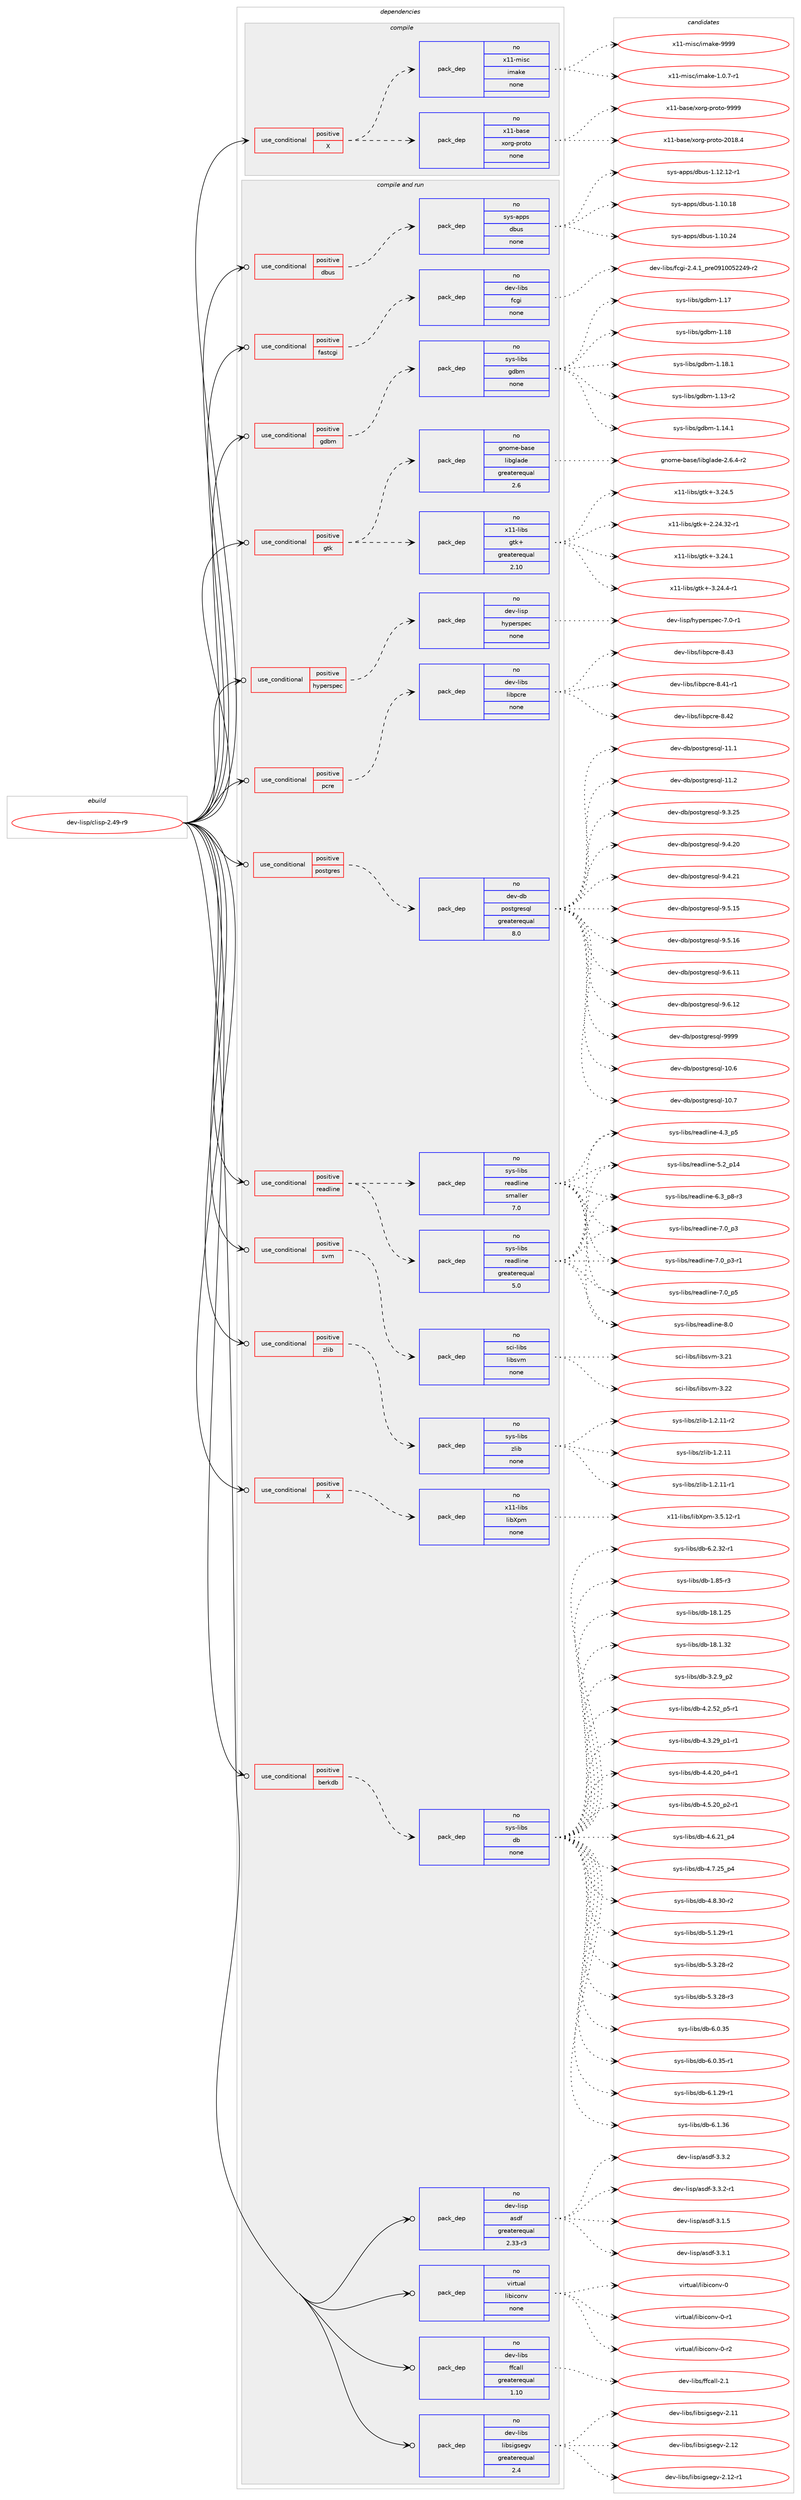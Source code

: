 digraph prolog {

# *************
# Graph options
# *************

newrank=true;
concentrate=true;
compound=true;
graph [rankdir=LR,fontname=Helvetica,fontsize=10,ranksep=1.5];#, ranksep=2.5, nodesep=0.2];
edge  [arrowhead=vee];
node  [fontname=Helvetica,fontsize=10];

# **********
# The ebuild
# **********

subgraph cluster_leftcol {
color=gray;
rank=same;
label=<<i>ebuild</i>>;
id [label="dev-lisp/clisp-2.49-r9", color=red, width=4, href="../dev-lisp/clisp-2.49-r9.svg"];
}

# ****************
# The dependencies
# ****************

subgraph cluster_midcol {
color=gray;
label=<<i>dependencies</i>>;
subgraph cluster_compile {
fillcolor="#eeeeee";
style=filled;
label=<<i>compile</i>>;
subgraph cond367278 {
dependency1373315 [label=<<TABLE BORDER="0" CELLBORDER="1" CELLSPACING="0" CELLPADDING="4"><TR><TD ROWSPAN="3" CELLPADDING="10">use_conditional</TD></TR><TR><TD>positive</TD></TR><TR><TD>X</TD></TR></TABLE>>, shape=none, color=red];
subgraph pack983027 {
dependency1373316 [label=<<TABLE BORDER="0" CELLBORDER="1" CELLSPACING="0" CELLPADDING="4" WIDTH="220"><TR><TD ROWSPAN="6" CELLPADDING="30">pack_dep</TD></TR><TR><TD WIDTH="110">no</TD></TR><TR><TD>x11-base</TD></TR><TR><TD>xorg-proto</TD></TR><TR><TD>none</TD></TR><TR><TD></TD></TR></TABLE>>, shape=none, color=blue];
}
dependency1373315:e -> dependency1373316:w [weight=20,style="dashed",arrowhead="vee"];
subgraph pack983028 {
dependency1373317 [label=<<TABLE BORDER="0" CELLBORDER="1" CELLSPACING="0" CELLPADDING="4" WIDTH="220"><TR><TD ROWSPAN="6" CELLPADDING="30">pack_dep</TD></TR><TR><TD WIDTH="110">no</TD></TR><TR><TD>x11-misc</TD></TR><TR><TD>imake</TD></TR><TR><TD>none</TD></TR><TR><TD></TD></TR></TABLE>>, shape=none, color=blue];
}
dependency1373315:e -> dependency1373317:w [weight=20,style="dashed",arrowhead="vee"];
}
id:e -> dependency1373315:w [weight=20,style="solid",arrowhead="vee"];
}
subgraph cluster_compileandrun {
fillcolor="#eeeeee";
style=filled;
label=<<i>compile and run</i>>;
subgraph cond367279 {
dependency1373318 [label=<<TABLE BORDER="0" CELLBORDER="1" CELLSPACING="0" CELLPADDING="4"><TR><TD ROWSPAN="3" CELLPADDING="10">use_conditional</TD></TR><TR><TD>positive</TD></TR><TR><TD>X</TD></TR></TABLE>>, shape=none, color=red];
subgraph pack983029 {
dependency1373319 [label=<<TABLE BORDER="0" CELLBORDER="1" CELLSPACING="0" CELLPADDING="4" WIDTH="220"><TR><TD ROWSPAN="6" CELLPADDING="30">pack_dep</TD></TR><TR><TD WIDTH="110">no</TD></TR><TR><TD>x11-libs</TD></TR><TR><TD>libXpm</TD></TR><TR><TD>none</TD></TR><TR><TD></TD></TR></TABLE>>, shape=none, color=blue];
}
dependency1373318:e -> dependency1373319:w [weight=20,style="dashed",arrowhead="vee"];
}
id:e -> dependency1373318:w [weight=20,style="solid",arrowhead="odotvee"];
subgraph cond367280 {
dependency1373320 [label=<<TABLE BORDER="0" CELLBORDER="1" CELLSPACING="0" CELLPADDING="4"><TR><TD ROWSPAN="3" CELLPADDING="10">use_conditional</TD></TR><TR><TD>positive</TD></TR><TR><TD>berkdb</TD></TR></TABLE>>, shape=none, color=red];
subgraph pack983030 {
dependency1373321 [label=<<TABLE BORDER="0" CELLBORDER="1" CELLSPACING="0" CELLPADDING="4" WIDTH="220"><TR><TD ROWSPAN="6" CELLPADDING="30">pack_dep</TD></TR><TR><TD WIDTH="110">no</TD></TR><TR><TD>sys-libs</TD></TR><TR><TD>db</TD></TR><TR><TD>none</TD></TR><TR><TD></TD></TR></TABLE>>, shape=none, color=blue];
}
dependency1373320:e -> dependency1373321:w [weight=20,style="dashed",arrowhead="vee"];
}
id:e -> dependency1373320:w [weight=20,style="solid",arrowhead="odotvee"];
subgraph cond367281 {
dependency1373322 [label=<<TABLE BORDER="0" CELLBORDER="1" CELLSPACING="0" CELLPADDING="4"><TR><TD ROWSPAN="3" CELLPADDING="10">use_conditional</TD></TR><TR><TD>positive</TD></TR><TR><TD>dbus</TD></TR></TABLE>>, shape=none, color=red];
subgraph pack983031 {
dependency1373323 [label=<<TABLE BORDER="0" CELLBORDER="1" CELLSPACING="0" CELLPADDING="4" WIDTH="220"><TR><TD ROWSPAN="6" CELLPADDING="30">pack_dep</TD></TR><TR><TD WIDTH="110">no</TD></TR><TR><TD>sys-apps</TD></TR><TR><TD>dbus</TD></TR><TR><TD>none</TD></TR><TR><TD></TD></TR></TABLE>>, shape=none, color=blue];
}
dependency1373322:e -> dependency1373323:w [weight=20,style="dashed",arrowhead="vee"];
}
id:e -> dependency1373322:w [weight=20,style="solid",arrowhead="odotvee"];
subgraph cond367282 {
dependency1373324 [label=<<TABLE BORDER="0" CELLBORDER="1" CELLSPACING="0" CELLPADDING="4"><TR><TD ROWSPAN="3" CELLPADDING="10">use_conditional</TD></TR><TR><TD>positive</TD></TR><TR><TD>fastcgi</TD></TR></TABLE>>, shape=none, color=red];
subgraph pack983032 {
dependency1373325 [label=<<TABLE BORDER="0" CELLBORDER="1" CELLSPACING="0" CELLPADDING="4" WIDTH="220"><TR><TD ROWSPAN="6" CELLPADDING="30">pack_dep</TD></TR><TR><TD WIDTH="110">no</TD></TR><TR><TD>dev-libs</TD></TR><TR><TD>fcgi</TD></TR><TR><TD>none</TD></TR><TR><TD></TD></TR></TABLE>>, shape=none, color=blue];
}
dependency1373324:e -> dependency1373325:w [weight=20,style="dashed",arrowhead="vee"];
}
id:e -> dependency1373324:w [weight=20,style="solid",arrowhead="odotvee"];
subgraph cond367283 {
dependency1373326 [label=<<TABLE BORDER="0" CELLBORDER="1" CELLSPACING="0" CELLPADDING="4"><TR><TD ROWSPAN="3" CELLPADDING="10">use_conditional</TD></TR><TR><TD>positive</TD></TR><TR><TD>gdbm</TD></TR></TABLE>>, shape=none, color=red];
subgraph pack983033 {
dependency1373327 [label=<<TABLE BORDER="0" CELLBORDER="1" CELLSPACING="0" CELLPADDING="4" WIDTH="220"><TR><TD ROWSPAN="6" CELLPADDING="30">pack_dep</TD></TR><TR><TD WIDTH="110">no</TD></TR><TR><TD>sys-libs</TD></TR><TR><TD>gdbm</TD></TR><TR><TD>none</TD></TR><TR><TD></TD></TR></TABLE>>, shape=none, color=blue];
}
dependency1373326:e -> dependency1373327:w [weight=20,style="dashed",arrowhead="vee"];
}
id:e -> dependency1373326:w [weight=20,style="solid",arrowhead="odotvee"];
subgraph cond367284 {
dependency1373328 [label=<<TABLE BORDER="0" CELLBORDER="1" CELLSPACING="0" CELLPADDING="4"><TR><TD ROWSPAN="3" CELLPADDING="10">use_conditional</TD></TR><TR><TD>positive</TD></TR><TR><TD>gtk</TD></TR></TABLE>>, shape=none, color=red];
subgraph pack983034 {
dependency1373329 [label=<<TABLE BORDER="0" CELLBORDER="1" CELLSPACING="0" CELLPADDING="4" WIDTH="220"><TR><TD ROWSPAN="6" CELLPADDING="30">pack_dep</TD></TR><TR><TD WIDTH="110">no</TD></TR><TR><TD>x11-libs</TD></TR><TR><TD>gtk+</TD></TR><TR><TD>greaterequal</TD></TR><TR><TD>2.10</TD></TR></TABLE>>, shape=none, color=blue];
}
dependency1373328:e -> dependency1373329:w [weight=20,style="dashed",arrowhead="vee"];
subgraph pack983035 {
dependency1373330 [label=<<TABLE BORDER="0" CELLBORDER="1" CELLSPACING="0" CELLPADDING="4" WIDTH="220"><TR><TD ROWSPAN="6" CELLPADDING="30">pack_dep</TD></TR><TR><TD WIDTH="110">no</TD></TR><TR><TD>gnome-base</TD></TR><TR><TD>libglade</TD></TR><TR><TD>greaterequal</TD></TR><TR><TD>2.6</TD></TR></TABLE>>, shape=none, color=blue];
}
dependency1373328:e -> dependency1373330:w [weight=20,style="dashed",arrowhead="vee"];
}
id:e -> dependency1373328:w [weight=20,style="solid",arrowhead="odotvee"];
subgraph cond367285 {
dependency1373331 [label=<<TABLE BORDER="0" CELLBORDER="1" CELLSPACING="0" CELLPADDING="4"><TR><TD ROWSPAN="3" CELLPADDING="10">use_conditional</TD></TR><TR><TD>positive</TD></TR><TR><TD>hyperspec</TD></TR></TABLE>>, shape=none, color=red];
subgraph pack983036 {
dependency1373332 [label=<<TABLE BORDER="0" CELLBORDER="1" CELLSPACING="0" CELLPADDING="4" WIDTH="220"><TR><TD ROWSPAN="6" CELLPADDING="30">pack_dep</TD></TR><TR><TD WIDTH="110">no</TD></TR><TR><TD>dev-lisp</TD></TR><TR><TD>hyperspec</TD></TR><TR><TD>none</TD></TR><TR><TD></TD></TR></TABLE>>, shape=none, color=blue];
}
dependency1373331:e -> dependency1373332:w [weight=20,style="dashed",arrowhead="vee"];
}
id:e -> dependency1373331:w [weight=20,style="solid",arrowhead="odotvee"];
subgraph cond367286 {
dependency1373333 [label=<<TABLE BORDER="0" CELLBORDER="1" CELLSPACING="0" CELLPADDING="4"><TR><TD ROWSPAN="3" CELLPADDING="10">use_conditional</TD></TR><TR><TD>positive</TD></TR><TR><TD>pcre</TD></TR></TABLE>>, shape=none, color=red];
subgraph pack983037 {
dependency1373334 [label=<<TABLE BORDER="0" CELLBORDER="1" CELLSPACING="0" CELLPADDING="4" WIDTH="220"><TR><TD ROWSPAN="6" CELLPADDING="30">pack_dep</TD></TR><TR><TD WIDTH="110">no</TD></TR><TR><TD>dev-libs</TD></TR><TR><TD>libpcre</TD></TR><TR><TD>none</TD></TR><TR><TD></TD></TR></TABLE>>, shape=none, color=blue];
}
dependency1373333:e -> dependency1373334:w [weight=20,style="dashed",arrowhead="vee"];
}
id:e -> dependency1373333:w [weight=20,style="solid",arrowhead="odotvee"];
subgraph cond367287 {
dependency1373335 [label=<<TABLE BORDER="0" CELLBORDER="1" CELLSPACING="0" CELLPADDING="4"><TR><TD ROWSPAN="3" CELLPADDING="10">use_conditional</TD></TR><TR><TD>positive</TD></TR><TR><TD>postgres</TD></TR></TABLE>>, shape=none, color=red];
subgraph pack983038 {
dependency1373336 [label=<<TABLE BORDER="0" CELLBORDER="1" CELLSPACING="0" CELLPADDING="4" WIDTH="220"><TR><TD ROWSPAN="6" CELLPADDING="30">pack_dep</TD></TR><TR><TD WIDTH="110">no</TD></TR><TR><TD>dev-db</TD></TR><TR><TD>postgresql</TD></TR><TR><TD>greaterequal</TD></TR><TR><TD>8.0</TD></TR></TABLE>>, shape=none, color=blue];
}
dependency1373335:e -> dependency1373336:w [weight=20,style="dashed",arrowhead="vee"];
}
id:e -> dependency1373335:w [weight=20,style="solid",arrowhead="odotvee"];
subgraph cond367288 {
dependency1373337 [label=<<TABLE BORDER="0" CELLBORDER="1" CELLSPACING="0" CELLPADDING="4"><TR><TD ROWSPAN="3" CELLPADDING="10">use_conditional</TD></TR><TR><TD>positive</TD></TR><TR><TD>readline</TD></TR></TABLE>>, shape=none, color=red];
subgraph pack983039 {
dependency1373338 [label=<<TABLE BORDER="0" CELLBORDER="1" CELLSPACING="0" CELLPADDING="4" WIDTH="220"><TR><TD ROWSPAN="6" CELLPADDING="30">pack_dep</TD></TR><TR><TD WIDTH="110">no</TD></TR><TR><TD>sys-libs</TD></TR><TR><TD>readline</TD></TR><TR><TD>greaterequal</TD></TR><TR><TD>5.0</TD></TR></TABLE>>, shape=none, color=blue];
}
dependency1373337:e -> dependency1373338:w [weight=20,style="dashed",arrowhead="vee"];
subgraph pack983040 {
dependency1373339 [label=<<TABLE BORDER="0" CELLBORDER="1" CELLSPACING="0" CELLPADDING="4" WIDTH="220"><TR><TD ROWSPAN="6" CELLPADDING="30">pack_dep</TD></TR><TR><TD WIDTH="110">no</TD></TR><TR><TD>sys-libs</TD></TR><TR><TD>readline</TD></TR><TR><TD>smaller</TD></TR><TR><TD>7.0</TD></TR></TABLE>>, shape=none, color=blue];
}
dependency1373337:e -> dependency1373339:w [weight=20,style="dashed",arrowhead="vee"];
}
id:e -> dependency1373337:w [weight=20,style="solid",arrowhead="odotvee"];
subgraph cond367289 {
dependency1373340 [label=<<TABLE BORDER="0" CELLBORDER="1" CELLSPACING="0" CELLPADDING="4"><TR><TD ROWSPAN="3" CELLPADDING="10">use_conditional</TD></TR><TR><TD>positive</TD></TR><TR><TD>svm</TD></TR></TABLE>>, shape=none, color=red];
subgraph pack983041 {
dependency1373341 [label=<<TABLE BORDER="0" CELLBORDER="1" CELLSPACING="0" CELLPADDING="4" WIDTH="220"><TR><TD ROWSPAN="6" CELLPADDING="30">pack_dep</TD></TR><TR><TD WIDTH="110">no</TD></TR><TR><TD>sci-libs</TD></TR><TR><TD>libsvm</TD></TR><TR><TD>none</TD></TR><TR><TD></TD></TR></TABLE>>, shape=none, color=blue];
}
dependency1373340:e -> dependency1373341:w [weight=20,style="dashed",arrowhead="vee"];
}
id:e -> dependency1373340:w [weight=20,style="solid",arrowhead="odotvee"];
subgraph cond367290 {
dependency1373342 [label=<<TABLE BORDER="0" CELLBORDER="1" CELLSPACING="0" CELLPADDING="4"><TR><TD ROWSPAN="3" CELLPADDING="10">use_conditional</TD></TR><TR><TD>positive</TD></TR><TR><TD>zlib</TD></TR></TABLE>>, shape=none, color=red];
subgraph pack983042 {
dependency1373343 [label=<<TABLE BORDER="0" CELLBORDER="1" CELLSPACING="0" CELLPADDING="4" WIDTH="220"><TR><TD ROWSPAN="6" CELLPADDING="30">pack_dep</TD></TR><TR><TD WIDTH="110">no</TD></TR><TR><TD>sys-libs</TD></TR><TR><TD>zlib</TD></TR><TR><TD>none</TD></TR><TR><TD></TD></TR></TABLE>>, shape=none, color=blue];
}
dependency1373342:e -> dependency1373343:w [weight=20,style="dashed",arrowhead="vee"];
}
id:e -> dependency1373342:w [weight=20,style="solid",arrowhead="odotvee"];
subgraph pack983043 {
dependency1373344 [label=<<TABLE BORDER="0" CELLBORDER="1" CELLSPACING="0" CELLPADDING="4" WIDTH="220"><TR><TD ROWSPAN="6" CELLPADDING="30">pack_dep</TD></TR><TR><TD WIDTH="110">no</TD></TR><TR><TD>dev-libs</TD></TR><TR><TD>ffcall</TD></TR><TR><TD>greaterequal</TD></TR><TR><TD>1.10</TD></TR></TABLE>>, shape=none, color=blue];
}
id:e -> dependency1373344:w [weight=20,style="solid",arrowhead="odotvee"];
subgraph pack983044 {
dependency1373345 [label=<<TABLE BORDER="0" CELLBORDER="1" CELLSPACING="0" CELLPADDING="4" WIDTH="220"><TR><TD ROWSPAN="6" CELLPADDING="30">pack_dep</TD></TR><TR><TD WIDTH="110">no</TD></TR><TR><TD>dev-libs</TD></TR><TR><TD>libsigsegv</TD></TR><TR><TD>greaterequal</TD></TR><TR><TD>2.4</TD></TR></TABLE>>, shape=none, color=blue];
}
id:e -> dependency1373345:w [weight=20,style="solid",arrowhead="odotvee"];
subgraph pack983045 {
dependency1373346 [label=<<TABLE BORDER="0" CELLBORDER="1" CELLSPACING="0" CELLPADDING="4" WIDTH="220"><TR><TD ROWSPAN="6" CELLPADDING="30">pack_dep</TD></TR><TR><TD WIDTH="110">no</TD></TR><TR><TD>dev-lisp</TD></TR><TR><TD>asdf</TD></TR><TR><TD>greaterequal</TD></TR><TR><TD>2.33-r3</TD></TR></TABLE>>, shape=none, color=blue];
}
id:e -> dependency1373346:w [weight=20,style="solid",arrowhead="odotvee"];
subgraph pack983046 {
dependency1373347 [label=<<TABLE BORDER="0" CELLBORDER="1" CELLSPACING="0" CELLPADDING="4" WIDTH="220"><TR><TD ROWSPAN="6" CELLPADDING="30">pack_dep</TD></TR><TR><TD WIDTH="110">no</TD></TR><TR><TD>virtual</TD></TR><TR><TD>libiconv</TD></TR><TR><TD>none</TD></TR><TR><TD></TD></TR></TABLE>>, shape=none, color=blue];
}
id:e -> dependency1373347:w [weight=20,style="solid",arrowhead="odotvee"];
}
subgraph cluster_run {
fillcolor="#eeeeee";
style=filled;
label=<<i>run</i>>;
}
}

# **************
# The candidates
# **************

subgraph cluster_choices {
rank=same;
color=gray;
label=<<i>candidates</i>>;

subgraph choice983027 {
color=black;
nodesep=1;
choice1204949459897115101471201111141034511211411111611145504849564652 [label="x11-base/xorg-proto-2018.4", color=red, width=4,href="../x11-base/xorg-proto-2018.4.svg"];
choice120494945989711510147120111114103451121141111161114557575757 [label="x11-base/xorg-proto-9999", color=red, width=4,href="../x11-base/xorg-proto-9999.svg"];
dependency1373316:e -> choice1204949459897115101471201111141034511211411111611145504849564652:w [style=dotted,weight="100"];
dependency1373316:e -> choice120494945989711510147120111114103451121141111161114557575757:w [style=dotted,weight="100"];
}
subgraph choice983028 {
color=black;
nodesep=1;
choice1204949451091051159947105109971071014549464846554511449 [label="x11-misc/imake-1.0.7-r1", color=red, width=4,href="../x11-misc/imake-1.0.7-r1.svg"];
choice1204949451091051159947105109971071014557575757 [label="x11-misc/imake-9999", color=red, width=4,href="../x11-misc/imake-9999.svg"];
dependency1373317:e -> choice1204949451091051159947105109971071014549464846554511449:w [style=dotted,weight="100"];
dependency1373317:e -> choice1204949451091051159947105109971071014557575757:w [style=dotted,weight="100"];
}
subgraph choice983029 {
color=black;
nodesep=1;
choice12049494510810598115471081059888112109455146534649504511449 [label="x11-libs/libXpm-3.5.12-r1", color=red, width=4,href="../x11-libs/libXpm-3.5.12-r1.svg"];
dependency1373319:e -> choice12049494510810598115471081059888112109455146534649504511449:w [style=dotted,weight="100"];
}
subgraph choice983030 {
color=black;
nodesep=1;
choice1151211154510810598115471009845494656534511451 [label="sys-libs/db-1.85-r3", color=red, width=4,href="../sys-libs/db-1.85-r3.svg"];
choice115121115451081059811547100984549564649465053 [label="sys-libs/db-18.1.25", color=red, width=4,href="../sys-libs/db-18.1.25.svg"];
choice115121115451081059811547100984549564649465150 [label="sys-libs/db-18.1.32", color=red, width=4,href="../sys-libs/db-18.1.32.svg"];
choice115121115451081059811547100984551465046579511250 [label="sys-libs/db-3.2.9_p2", color=red, width=4,href="../sys-libs/db-3.2.9_p2.svg"];
choice115121115451081059811547100984552465046535095112534511449 [label="sys-libs/db-4.2.52_p5-r1", color=red, width=4,href="../sys-libs/db-4.2.52_p5-r1.svg"];
choice115121115451081059811547100984552465146505795112494511449 [label="sys-libs/db-4.3.29_p1-r1", color=red, width=4,href="../sys-libs/db-4.3.29_p1-r1.svg"];
choice115121115451081059811547100984552465246504895112524511449 [label="sys-libs/db-4.4.20_p4-r1", color=red, width=4,href="../sys-libs/db-4.4.20_p4-r1.svg"];
choice115121115451081059811547100984552465346504895112504511449 [label="sys-libs/db-4.5.20_p2-r1", color=red, width=4,href="../sys-libs/db-4.5.20_p2-r1.svg"];
choice11512111545108105981154710098455246544650499511252 [label="sys-libs/db-4.6.21_p4", color=red, width=4,href="../sys-libs/db-4.6.21_p4.svg"];
choice11512111545108105981154710098455246554650539511252 [label="sys-libs/db-4.7.25_p4", color=red, width=4,href="../sys-libs/db-4.7.25_p4.svg"];
choice11512111545108105981154710098455246564651484511450 [label="sys-libs/db-4.8.30-r2", color=red, width=4,href="../sys-libs/db-4.8.30-r2.svg"];
choice11512111545108105981154710098455346494650574511449 [label="sys-libs/db-5.1.29-r1", color=red, width=4,href="../sys-libs/db-5.1.29-r1.svg"];
choice11512111545108105981154710098455346514650564511450 [label="sys-libs/db-5.3.28-r2", color=red, width=4,href="../sys-libs/db-5.3.28-r2.svg"];
choice11512111545108105981154710098455346514650564511451 [label="sys-libs/db-5.3.28-r3", color=red, width=4,href="../sys-libs/db-5.3.28-r3.svg"];
choice1151211154510810598115471009845544648465153 [label="sys-libs/db-6.0.35", color=red, width=4,href="../sys-libs/db-6.0.35.svg"];
choice11512111545108105981154710098455446484651534511449 [label="sys-libs/db-6.0.35-r1", color=red, width=4,href="../sys-libs/db-6.0.35-r1.svg"];
choice11512111545108105981154710098455446494650574511449 [label="sys-libs/db-6.1.29-r1", color=red, width=4,href="../sys-libs/db-6.1.29-r1.svg"];
choice1151211154510810598115471009845544649465154 [label="sys-libs/db-6.1.36", color=red, width=4,href="../sys-libs/db-6.1.36.svg"];
choice11512111545108105981154710098455446504651504511449 [label="sys-libs/db-6.2.32-r1", color=red, width=4,href="../sys-libs/db-6.2.32-r1.svg"];
dependency1373321:e -> choice1151211154510810598115471009845494656534511451:w [style=dotted,weight="100"];
dependency1373321:e -> choice115121115451081059811547100984549564649465053:w [style=dotted,weight="100"];
dependency1373321:e -> choice115121115451081059811547100984549564649465150:w [style=dotted,weight="100"];
dependency1373321:e -> choice115121115451081059811547100984551465046579511250:w [style=dotted,weight="100"];
dependency1373321:e -> choice115121115451081059811547100984552465046535095112534511449:w [style=dotted,weight="100"];
dependency1373321:e -> choice115121115451081059811547100984552465146505795112494511449:w [style=dotted,weight="100"];
dependency1373321:e -> choice115121115451081059811547100984552465246504895112524511449:w [style=dotted,weight="100"];
dependency1373321:e -> choice115121115451081059811547100984552465346504895112504511449:w [style=dotted,weight="100"];
dependency1373321:e -> choice11512111545108105981154710098455246544650499511252:w [style=dotted,weight="100"];
dependency1373321:e -> choice11512111545108105981154710098455246554650539511252:w [style=dotted,weight="100"];
dependency1373321:e -> choice11512111545108105981154710098455246564651484511450:w [style=dotted,weight="100"];
dependency1373321:e -> choice11512111545108105981154710098455346494650574511449:w [style=dotted,weight="100"];
dependency1373321:e -> choice11512111545108105981154710098455346514650564511450:w [style=dotted,weight="100"];
dependency1373321:e -> choice11512111545108105981154710098455346514650564511451:w [style=dotted,weight="100"];
dependency1373321:e -> choice1151211154510810598115471009845544648465153:w [style=dotted,weight="100"];
dependency1373321:e -> choice11512111545108105981154710098455446484651534511449:w [style=dotted,weight="100"];
dependency1373321:e -> choice11512111545108105981154710098455446494650574511449:w [style=dotted,weight="100"];
dependency1373321:e -> choice1151211154510810598115471009845544649465154:w [style=dotted,weight="100"];
dependency1373321:e -> choice11512111545108105981154710098455446504651504511449:w [style=dotted,weight="100"];
}
subgraph choice983031 {
color=black;
nodesep=1;
choice115121115459711211211547100981171154549464948464956 [label="sys-apps/dbus-1.10.18", color=red, width=4,href="../sys-apps/dbus-1.10.18.svg"];
choice115121115459711211211547100981171154549464948465052 [label="sys-apps/dbus-1.10.24", color=red, width=4,href="../sys-apps/dbus-1.10.24.svg"];
choice1151211154597112112115471009811711545494649504649504511449 [label="sys-apps/dbus-1.12.12-r1", color=red, width=4,href="../sys-apps/dbus-1.12.12-r1.svg"];
dependency1373323:e -> choice115121115459711211211547100981171154549464948464956:w [style=dotted,weight="100"];
dependency1373323:e -> choice115121115459711211211547100981171154549464948465052:w [style=dotted,weight="100"];
dependency1373323:e -> choice1151211154597112112115471009811711545494649504649504511449:w [style=dotted,weight="100"];
}
subgraph choice983032 {
color=black;
nodesep=1;
choice1001011184510810598115471029910310545504652464995112114101485749484853505052574511450 [label="dev-libs/fcgi-2.4.1_pre0910052249-r2", color=red, width=4,href="../dev-libs/fcgi-2.4.1_pre0910052249-r2.svg"];
dependency1373325:e -> choice1001011184510810598115471029910310545504652464995112114101485749484853505052574511450:w [style=dotted,weight="100"];
}
subgraph choice983033 {
color=black;
nodesep=1;
choice1151211154510810598115471031009810945494649514511450 [label="sys-libs/gdbm-1.13-r2", color=red, width=4,href="../sys-libs/gdbm-1.13-r2.svg"];
choice1151211154510810598115471031009810945494649524649 [label="sys-libs/gdbm-1.14.1", color=red, width=4,href="../sys-libs/gdbm-1.14.1.svg"];
choice115121115451081059811547103100981094549464955 [label="sys-libs/gdbm-1.17", color=red, width=4,href="../sys-libs/gdbm-1.17.svg"];
choice115121115451081059811547103100981094549464956 [label="sys-libs/gdbm-1.18", color=red, width=4,href="../sys-libs/gdbm-1.18.svg"];
choice1151211154510810598115471031009810945494649564649 [label="sys-libs/gdbm-1.18.1", color=red, width=4,href="../sys-libs/gdbm-1.18.1.svg"];
dependency1373327:e -> choice1151211154510810598115471031009810945494649514511450:w [style=dotted,weight="100"];
dependency1373327:e -> choice1151211154510810598115471031009810945494649524649:w [style=dotted,weight="100"];
dependency1373327:e -> choice115121115451081059811547103100981094549464955:w [style=dotted,weight="100"];
dependency1373327:e -> choice115121115451081059811547103100981094549464956:w [style=dotted,weight="100"];
dependency1373327:e -> choice1151211154510810598115471031009810945494649564649:w [style=dotted,weight="100"];
}
subgraph choice983034 {
color=black;
nodesep=1;
choice12049494510810598115471031161074345504650524651504511449 [label="x11-libs/gtk+-2.24.32-r1", color=red, width=4,href="../x11-libs/gtk+-2.24.32-r1.svg"];
choice12049494510810598115471031161074345514650524649 [label="x11-libs/gtk+-3.24.1", color=red, width=4,href="../x11-libs/gtk+-3.24.1.svg"];
choice120494945108105981154710311610743455146505246524511449 [label="x11-libs/gtk+-3.24.4-r1", color=red, width=4,href="../x11-libs/gtk+-3.24.4-r1.svg"];
choice12049494510810598115471031161074345514650524653 [label="x11-libs/gtk+-3.24.5", color=red, width=4,href="../x11-libs/gtk+-3.24.5.svg"];
dependency1373329:e -> choice12049494510810598115471031161074345504650524651504511449:w [style=dotted,weight="100"];
dependency1373329:e -> choice12049494510810598115471031161074345514650524649:w [style=dotted,weight="100"];
dependency1373329:e -> choice120494945108105981154710311610743455146505246524511449:w [style=dotted,weight="100"];
dependency1373329:e -> choice12049494510810598115471031161074345514650524653:w [style=dotted,weight="100"];
}
subgraph choice983035 {
color=black;
nodesep=1;
choice1031101111091014598971151014710810598103108971001014550465446524511450 [label="gnome-base/libglade-2.6.4-r2", color=red, width=4,href="../gnome-base/libglade-2.6.4-r2.svg"];
dependency1373330:e -> choice1031101111091014598971151014710810598103108971001014550465446524511450:w [style=dotted,weight="100"];
}
subgraph choice983036 {
color=black;
nodesep=1;
choice100101118451081051151124710412111210111411511210199455546484511449 [label="dev-lisp/hyperspec-7.0-r1", color=red, width=4,href="../dev-lisp/hyperspec-7.0-r1.svg"];
dependency1373332:e -> choice100101118451081051151124710412111210111411511210199455546484511449:w [style=dotted,weight="100"];
}
subgraph choice983037 {
color=black;
nodesep=1;
choice100101118451081059811547108105981129911410145564652494511449 [label="dev-libs/libpcre-8.41-r1", color=red, width=4,href="../dev-libs/libpcre-8.41-r1.svg"];
choice10010111845108105981154710810598112991141014556465250 [label="dev-libs/libpcre-8.42", color=red, width=4,href="../dev-libs/libpcre-8.42.svg"];
choice10010111845108105981154710810598112991141014556465251 [label="dev-libs/libpcre-8.43", color=red, width=4,href="../dev-libs/libpcre-8.43.svg"];
dependency1373334:e -> choice100101118451081059811547108105981129911410145564652494511449:w [style=dotted,weight="100"];
dependency1373334:e -> choice10010111845108105981154710810598112991141014556465250:w [style=dotted,weight="100"];
dependency1373334:e -> choice10010111845108105981154710810598112991141014556465251:w [style=dotted,weight="100"];
}
subgraph choice983038 {
color=black;
nodesep=1;
choice1001011184510098471121111151161031141011151131084549484654 [label="dev-db/postgresql-10.6", color=red, width=4,href="../dev-db/postgresql-10.6.svg"];
choice1001011184510098471121111151161031141011151131084549484655 [label="dev-db/postgresql-10.7", color=red, width=4,href="../dev-db/postgresql-10.7.svg"];
choice1001011184510098471121111151161031141011151131084549494649 [label="dev-db/postgresql-11.1", color=red, width=4,href="../dev-db/postgresql-11.1.svg"];
choice1001011184510098471121111151161031141011151131084549494650 [label="dev-db/postgresql-11.2", color=red, width=4,href="../dev-db/postgresql-11.2.svg"];
choice10010111845100984711211111511610311410111511310845574651465053 [label="dev-db/postgresql-9.3.25", color=red, width=4,href="../dev-db/postgresql-9.3.25.svg"];
choice10010111845100984711211111511610311410111511310845574652465048 [label="dev-db/postgresql-9.4.20", color=red, width=4,href="../dev-db/postgresql-9.4.20.svg"];
choice10010111845100984711211111511610311410111511310845574652465049 [label="dev-db/postgresql-9.4.21", color=red, width=4,href="../dev-db/postgresql-9.4.21.svg"];
choice10010111845100984711211111511610311410111511310845574653464953 [label="dev-db/postgresql-9.5.15", color=red, width=4,href="../dev-db/postgresql-9.5.15.svg"];
choice10010111845100984711211111511610311410111511310845574653464954 [label="dev-db/postgresql-9.5.16", color=red, width=4,href="../dev-db/postgresql-9.5.16.svg"];
choice10010111845100984711211111511610311410111511310845574654464949 [label="dev-db/postgresql-9.6.11", color=red, width=4,href="../dev-db/postgresql-9.6.11.svg"];
choice10010111845100984711211111511610311410111511310845574654464950 [label="dev-db/postgresql-9.6.12", color=red, width=4,href="../dev-db/postgresql-9.6.12.svg"];
choice1001011184510098471121111151161031141011151131084557575757 [label="dev-db/postgresql-9999", color=red, width=4,href="../dev-db/postgresql-9999.svg"];
dependency1373336:e -> choice1001011184510098471121111151161031141011151131084549484654:w [style=dotted,weight="100"];
dependency1373336:e -> choice1001011184510098471121111151161031141011151131084549484655:w [style=dotted,weight="100"];
dependency1373336:e -> choice1001011184510098471121111151161031141011151131084549494649:w [style=dotted,weight="100"];
dependency1373336:e -> choice1001011184510098471121111151161031141011151131084549494650:w [style=dotted,weight="100"];
dependency1373336:e -> choice10010111845100984711211111511610311410111511310845574651465053:w [style=dotted,weight="100"];
dependency1373336:e -> choice10010111845100984711211111511610311410111511310845574652465048:w [style=dotted,weight="100"];
dependency1373336:e -> choice10010111845100984711211111511610311410111511310845574652465049:w [style=dotted,weight="100"];
dependency1373336:e -> choice10010111845100984711211111511610311410111511310845574653464953:w [style=dotted,weight="100"];
dependency1373336:e -> choice10010111845100984711211111511610311410111511310845574653464954:w [style=dotted,weight="100"];
dependency1373336:e -> choice10010111845100984711211111511610311410111511310845574654464949:w [style=dotted,weight="100"];
dependency1373336:e -> choice10010111845100984711211111511610311410111511310845574654464950:w [style=dotted,weight="100"];
dependency1373336:e -> choice1001011184510098471121111151161031141011151131084557575757:w [style=dotted,weight="100"];
}
subgraph choice983039 {
color=black;
nodesep=1;
choice11512111545108105981154711410197100108105110101455246519511253 [label="sys-libs/readline-4.3_p5", color=red, width=4,href="../sys-libs/readline-4.3_p5.svg"];
choice1151211154510810598115471141019710010810511010145534650951124952 [label="sys-libs/readline-5.2_p14", color=red, width=4,href="../sys-libs/readline-5.2_p14.svg"];
choice115121115451081059811547114101971001081051101014554465195112564511451 [label="sys-libs/readline-6.3_p8-r3", color=red, width=4,href="../sys-libs/readline-6.3_p8-r3.svg"];
choice11512111545108105981154711410197100108105110101455546489511251 [label="sys-libs/readline-7.0_p3", color=red, width=4,href="../sys-libs/readline-7.0_p3.svg"];
choice115121115451081059811547114101971001081051101014555464895112514511449 [label="sys-libs/readline-7.0_p3-r1", color=red, width=4,href="../sys-libs/readline-7.0_p3-r1.svg"];
choice11512111545108105981154711410197100108105110101455546489511253 [label="sys-libs/readline-7.0_p5", color=red, width=4,href="../sys-libs/readline-7.0_p5.svg"];
choice1151211154510810598115471141019710010810511010145564648 [label="sys-libs/readline-8.0", color=red, width=4,href="../sys-libs/readline-8.0.svg"];
dependency1373338:e -> choice11512111545108105981154711410197100108105110101455246519511253:w [style=dotted,weight="100"];
dependency1373338:e -> choice1151211154510810598115471141019710010810511010145534650951124952:w [style=dotted,weight="100"];
dependency1373338:e -> choice115121115451081059811547114101971001081051101014554465195112564511451:w [style=dotted,weight="100"];
dependency1373338:e -> choice11512111545108105981154711410197100108105110101455546489511251:w [style=dotted,weight="100"];
dependency1373338:e -> choice115121115451081059811547114101971001081051101014555464895112514511449:w [style=dotted,weight="100"];
dependency1373338:e -> choice11512111545108105981154711410197100108105110101455546489511253:w [style=dotted,weight="100"];
dependency1373338:e -> choice1151211154510810598115471141019710010810511010145564648:w [style=dotted,weight="100"];
}
subgraph choice983040 {
color=black;
nodesep=1;
choice11512111545108105981154711410197100108105110101455246519511253 [label="sys-libs/readline-4.3_p5", color=red, width=4,href="../sys-libs/readline-4.3_p5.svg"];
choice1151211154510810598115471141019710010810511010145534650951124952 [label="sys-libs/readline-5.2_p14", color=red, width=4,href="../sys-libs/readline-5.2_p14.svg"];
choice115121115451081059811547114101971001081051101014554465195112564511451 [label="sys-libs/readline-6.3_p8-r3", color=red, width=4,href="../sys-libs/readline-6.3_p8-r3.svg"];
choice11512111545108105981154711410197100108105110101455546489511251 [label="sys-libs/readline-7.0_p3", color=red, width=4,href="../sys-libs/readline-7.0_p3.svg"];
choice115121115451081059811547114101971001081051101014555464895112514511449 [label="sys-libs/readline-7.0_p3-r1", color=red, width=4,href="../sys-libs/readline-7.0_p3-r1.svg"];
choice11512111545108105981154711410197100108105110101455546489511253 [label="sys-libs/readline-7.0_p5", color=red, width=4,href="../sys-libs/readline-7.0_p5.svg"];
choice1151211154510810598115471141019710010810511010145564648 [label="sys-libs/readline-8.0", color=red, width=4,href="../sys-libs/readline-8.0.svg"];
dependency1373339:e -> choice11512111545108105981154711410197100108105110101455246519511253:w [style=dotted,weight="100"];
dependency1373339:e -> choice1151211154510810598115471141019710010810511010145534650951124952:w [style=dotted,weight="100"];
dependency1373339:e -> choice115121115451081059811547114101971001081051101014554465195112564511451:w [style=dotted,weight="100"];
dependency1373339:e -> choice11512111545108105981154711410197100108105110101455546489511251:w [style=dotted,weight="100"];
dependency1373339:e -> choice115121115451081059811547114101971001081051101014555464895112514511449:w [style=dotted,weight="100"];
dependency1373339:e -> choice11512111545108105981154711410197100108105110101455546489511253:w [style=dotted,weight="100"];
dependency1373339:e -> choice1151211154510810598115471141019710010810511010145564648:w [style=dotted,weight="100"];
}
subgraph choice983041 {
color=black;
nodesep=1;
choice11599105451081059811547108105981151181094551465049 [label="sci-libs/libsvm-3.21", color=red, width=4,href="../sci-libs/libsvm-3.21.svg"];
choice11599105451081059811547108105981151181094551465050 [label="sci-libs/libsvm-3.22", color=red, width=4,href="../sci-libs/libsvm-3.22.svg"];
dependency1373341:e -> choice11599105451081059811547108105981151181094551465049:w [style=dotted,weight="100"];
dependency1373341:e -> choice11599105451081059811547108105981151181094551465050:w [style=dotted,weight="100"];
}
subgraph choice983042 {
color=black;
nodesep=1;
choice1151211154510810598115471221081059845494650464949 [label="sys-libs/zlib-1.2.11", color=red, width=4,href="../sys-libs/zlib-1.2.11.svg"];
choice11512111545108105981154712210810598454946504649494511449 [label="sys-libs/zlib-1.2.11-r1", color=red, width=4,href="../sys-libs/zlib-1.2.11-r1.svg"];
choice11512111545108105981154712210810598454946504649494511450 [label="sys-libs/zlib-1.2.11-r2", color=red, width=4,href="../sys-libs/zlib-1.2.11-r2.svg"];
dependency1373343:e -> choice1151211154510810598115471221081059845494650464949:w [style=dotted,weight="100"];
dependency1373343:e -> choice11512111545108105981154712210810598454946504649494511449:w [style=dotted,weight="100"];
dependency1373343:e -> choice11512111545108105981154712210810598454946504649494511450:w [style=dotted,weight="100"];
}
subgraph choice983043 {
color=black;
nodesep=1;
choice100101118451081059811547102102999710810845504649 [label="dev-libs/ffcall-2.1", color=red, width=4,href="../dev-libs/ffcall-2.1.svg"];
dependency1373344:e -> choice100101118451081059811547102102999710810845504649:w [style=dotted,weight="100"];
}
subgraph choice983044 {
color=black;
nodesep=1;
choice100101118451081059811547108105981151051031151011031184550464949 [label="dev-libs/libsigsegv-2.11", color=red, width=4,href="../dev-libs/libsigsegv-2.11.svg"];
choice100101118451081059811547108105981151051031151011031184550464950 [label="dev-libs/libsigsegv-2.12", color=red, width=4,href="../dev-libs/libsigsegv-2.12.svg"];
choice1001011184510810598115471081059811510510311510110311845504649504511449 [label="dev-libs/libsigsegv-2.12-r1", color=red, width=4,href="../dev-libs/libsigsegv-2.12-r1.svg"];
dependency1373345:e -> choice100101118451081059811547108105981151051031151011031184550464949:w [style=dotted,weight="100"];
dependency1373345:e -> choice100101118451081059811547108105981151051031151011031184550464950:w [style=dotted,weight="100"];
dependency1373345:e -> choice1001011184510810598115471081059811510510311510110311845504649504511449:w [style=dotted,weight="100"];
}
subgraph choice983045 {
color=black;
nodesep=1;
choice100101118451081051151124797115100102455146494653 [label="dev-lisp/asdf-3.1.5", color=red, width=4,href="../dev-lisp/asdf-3.1.5.svg"];
choice100101118451081051151124797115100102455146514649 [label="dev-lisp/asdf-3.3.1", color=red, width=4,href="../dev-lisp/asdf-3.3.1.svg"];
choice100101118451081051151124797115100102455146514650 [label="dev-lisp/asdf-3.3.2", color=red, width=4,href="../dev-lisp/asdf-3.3.2.svg"];
choice1001011184510810511511247971151001024551465146504511449 [label="dev-lisp/asdf-3.3.2-r1", color=red, width=4,href="../dev-lisp/asdf-3.3.2-r1.svg"];
dependency1373346:e -> choice100101118451081051151124797115100102455146494653:w [style=dotted,weight="100"];
dependency1373346:e -> choice100101118451081051151124797115100102455146514649:w [style=dotted,weight="100"];
dependency1373346:e -> choice100101118451081051151124797115100102455146514650:w [style=dotted,weight="100"];
dependency1373346:e -> choice1001011184510810511511247971151001024551465146504511449:w [style=dotted,weight="100"];
}
subgraph choice983046 {
color=black;
nodesep=1;
choice118105114116117971084710810598105991111101184548 [label="virtual/libiconv-0", color=red, width=4,href="../virtual/libiconv-0.svg"];
choice1181051141161179710847108105981059911111011845484511449 [label="virtual/libiconv-0-r1", color=red, width=4,href="../virtual/libiconv-0-r1.svg"];
choice1181051141161179710847108105981059911111011845484511450 [label="virtual/libiconv-0-r2", color=red, width=4,href="../virtual/libiconv-0-r2.svg"];
dependency1373347:e -> choice118105114116117971084710810598105991111101184548:w [style=dotted,weight="100"];
dependency1373347:e -> choice1181051141161179710847108105981059911111011845484511449:w [style=dotted,weight="100"];
dependency1373347:e -> choice1181051141161179710847108105981059911111011845484511450:w [style=dotted,weight="100"];
}
}

}
